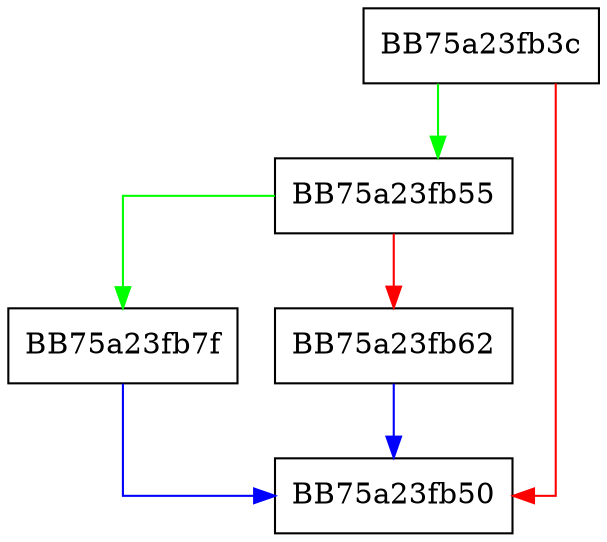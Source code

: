 digraph make_op_const {
  node [shape="box"];
  graph [splines=ortho];
  BB75a23fb3c -> BB75a23fb55 [color="green"];
  BB75a23fb3c -> BB75a23fb50 [color="red"];
  BB75a23fb55 -> BB75a23fb7f [color="green"];
  BB75a23fb55 -> BB75a23fb62 [color="red"];
  BB75a23fb62 -> BB75a23fb50 [color="blue"];
  BB75a23fb7f -> BB75a23fb50 [color="blue"];
}